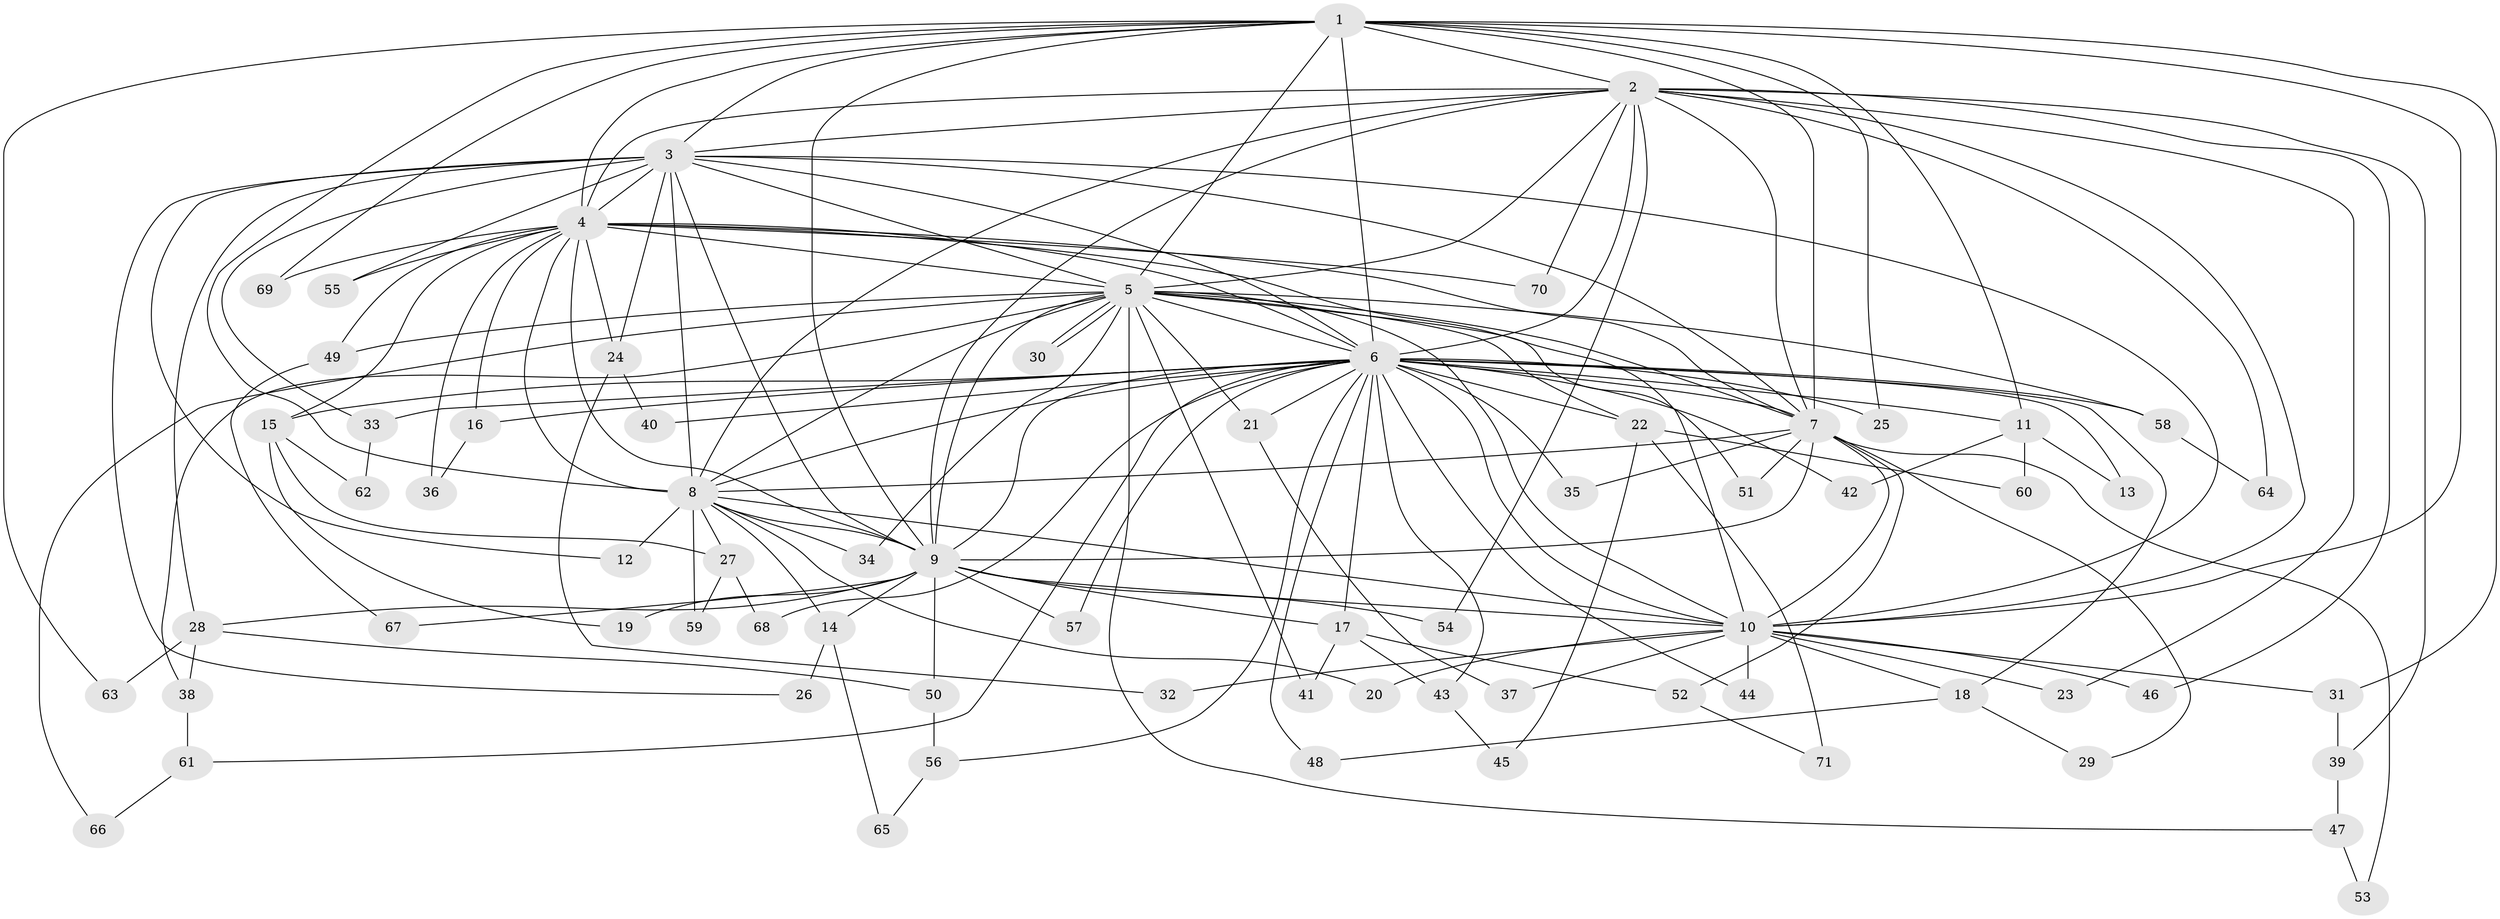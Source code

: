 // coarse degree distribution, {20: 0.03571428571428571, 16: 0.03571428571428571, 9: 0.03571428571428571, 7: 0.03571428571428571, 8: 0.03571428571428571, 2: 0.4642857142857143, 4: 0.07142857142857142, 3: 0.14285714285714285, 1: 0.14285714285714285}
// Generated by graph-tools (version 1.1) at 2025/17/03/04/25 18:17:44]
// undirected, 71 vertices, 167 edges
graph export_dot {
graph [start="1"]
  node [color=gray90,style=filled];
  1;
  2;
  3;
  4;
  5;
  6;
  7;
  8;
  9;
  10;
  11;
  12;
  13;
  14;
  15;
  16;
  17;
  18;
  19;
  20;
  21;
  22;
  23;
  24;
  25;
  26;
  27;
  28;
  29;
  30;
  31;
  32;
  33;
  34;
  35;
  36;
  37;
  38;
  39;
  40;
  41;
  42;
  43;
  44;
  45;
  46;
  47;
  48;
  49;
  50;
  51;
  52;
  53;
  54;
  55;
  56;
  57;
  58;
  59;
  60;
  61;
  62;
  63;
  64;
  65;
  66;
  67;
  68;
  69;
  70;
  71;
  1 -- 2;
  1 -- 3;
  1 -- 4;
  1 -- 5;
  1 -- 6;
  1 -- 7;
  1 -- 8;
  1 -- 9;
  1 -- 10;
  1 -- 11;
  1 -- 25;
  1 -- 31;
  1 -- 63;
  1 -- 69;
  2 -- 3;
  2 -- 4;
  2 -- 5;
  2 -- 6;
  2 -- 7;
  2 -- 8;
  2 -- 9;
  2 -- 10;
  2 -- 23;
  2 -- 39;
  2 -- 46;
  2 -- 54;
  2 -- 64;
  2 -- 70;
  3 -- 4;
  3 -- 5;
  3 -- 6;
  3 -- 7;
  3 -- 8;
  3 -- 9;
  3 -- 10;
  3 -- 12;
  3 -- 24;
  3 -- 26;
  3 -- 28;
  3 -- 33;
  3 -- 55;
  4 -- 5;
  4 -- 6;
  4 -- 7;
  4 -- 8;
  4 -- 9;
  4 -- 10;
  4 -- 15;
  4 -- 16;
  4 -- 24;
  4 -- 36;
  4 -- 49;
  4 -- 55;
  4 -- 69;
  4 -- 70;
  5 -- 6;
  5 -- 7;
  5 -- 8;
  5 -- 9;
  5 -- 10;
  5 -- 21;
  5 -- 22;
  5 -- 30;
  5 -- 30;
  5 -- 34;
  5 -- 38;
  5 -- 41;
  5 -- 47;
  5 -- 49;
  5 -- 51;
  5 -- 58;
  5 -- 66;
  6 -- 7;
  6 -- 8;
  6 -- 9;
  6 -- 10;
  6 -- 11;
  6 -- 13;
  6 -- 15;
  6 -- 16;
  6 -- 17;
  6 -- 18;
  6 -- 21;
  6 -- 22;
  6 -- 25;
  6 -- 33;
  6 -- 35;
  6 -- 40;
  6 -- 42;
  6 -- 43;
  6 -- 44;
  6 -- 48;
  6 -- 56;
  6 -- 57;
  6 -- 58;
  6 -- 61;
  6 -- 68;
  7 -- 8;
  7 -- 9;
  7 -- 10;
  7 -- 29;
  7 -- 35;
  7 -- 51;
  7 -- 52;
  7 -- 53;
  8 -- 9;
  8 -- 10;
  8 -- 12;
  8 -- 14;
  8 -- 20;
  8 -- 27;
  8 -- 34;
  8 -- 59;
  9 -- 10;
  9 -- 14;
  9 -- 17;
  9 -- 19;
  9 -- 28;
  9 -- 50;
  9 -- 54;
  9 -- 57;
  9 -- 67;
  10 -- 18;
  10 -- 20;
  10 -- 23;
  10 -- 31;
  10 -- 32;
  10 -- 37;
  10 -- 44;
  10 -- 46;
  11 -- 13;
  11 -- 42;
  11 -- 60;
  14 -- 26;
  14 -- 65;
  15 -- 19;
  15 -- 27;
  15 -- 62;
  16 -- 36;
  17 -- 41;
  17 -- 43;
  17 -- 52;
  18 -- 29;
  18 -- 48;
  21 -- 37;
  22 -- 45;
  22 -- 60;
  22 -- 71;
  24 -- 32;
  24 -- 40;
  27 -- 59;
  27 -- 68;
  28 -- 38;
  28 -- 50;
  28 -- 63;
  31 -- 39;
  33 -- 62;
  38 -- 61;
  39 -- 47;
  43 -- 45;
  47 -- 53;
  49 -- 67;
  50 -- 56;
  52 -- 71;
  56 -- 65;
  58 -- 64;
  61 -- 66;
}

